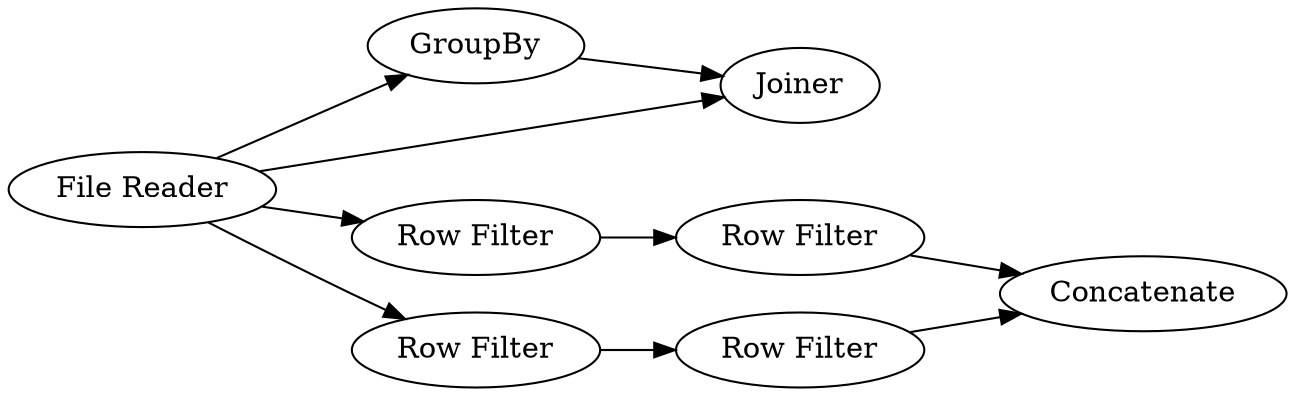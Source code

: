 digraph {
	9 -> 17
	2 -> 13
	2 -> 6
	13 -> 16
	2 -> 19
	19 -> 18
	18 -> 17
	2 -> 16
	6 -> 9
	16 [label=Joiner]
	13 [label=GroupBy]
	9 [label="Row Filter"]
	18 [label="Row Filter"]
	6 [label="Row Filter"]
	17 [label=Concatenate]
	2 [label="File Reader"]
	19 [label="Row Filter"]
	rankdir=LR
}
